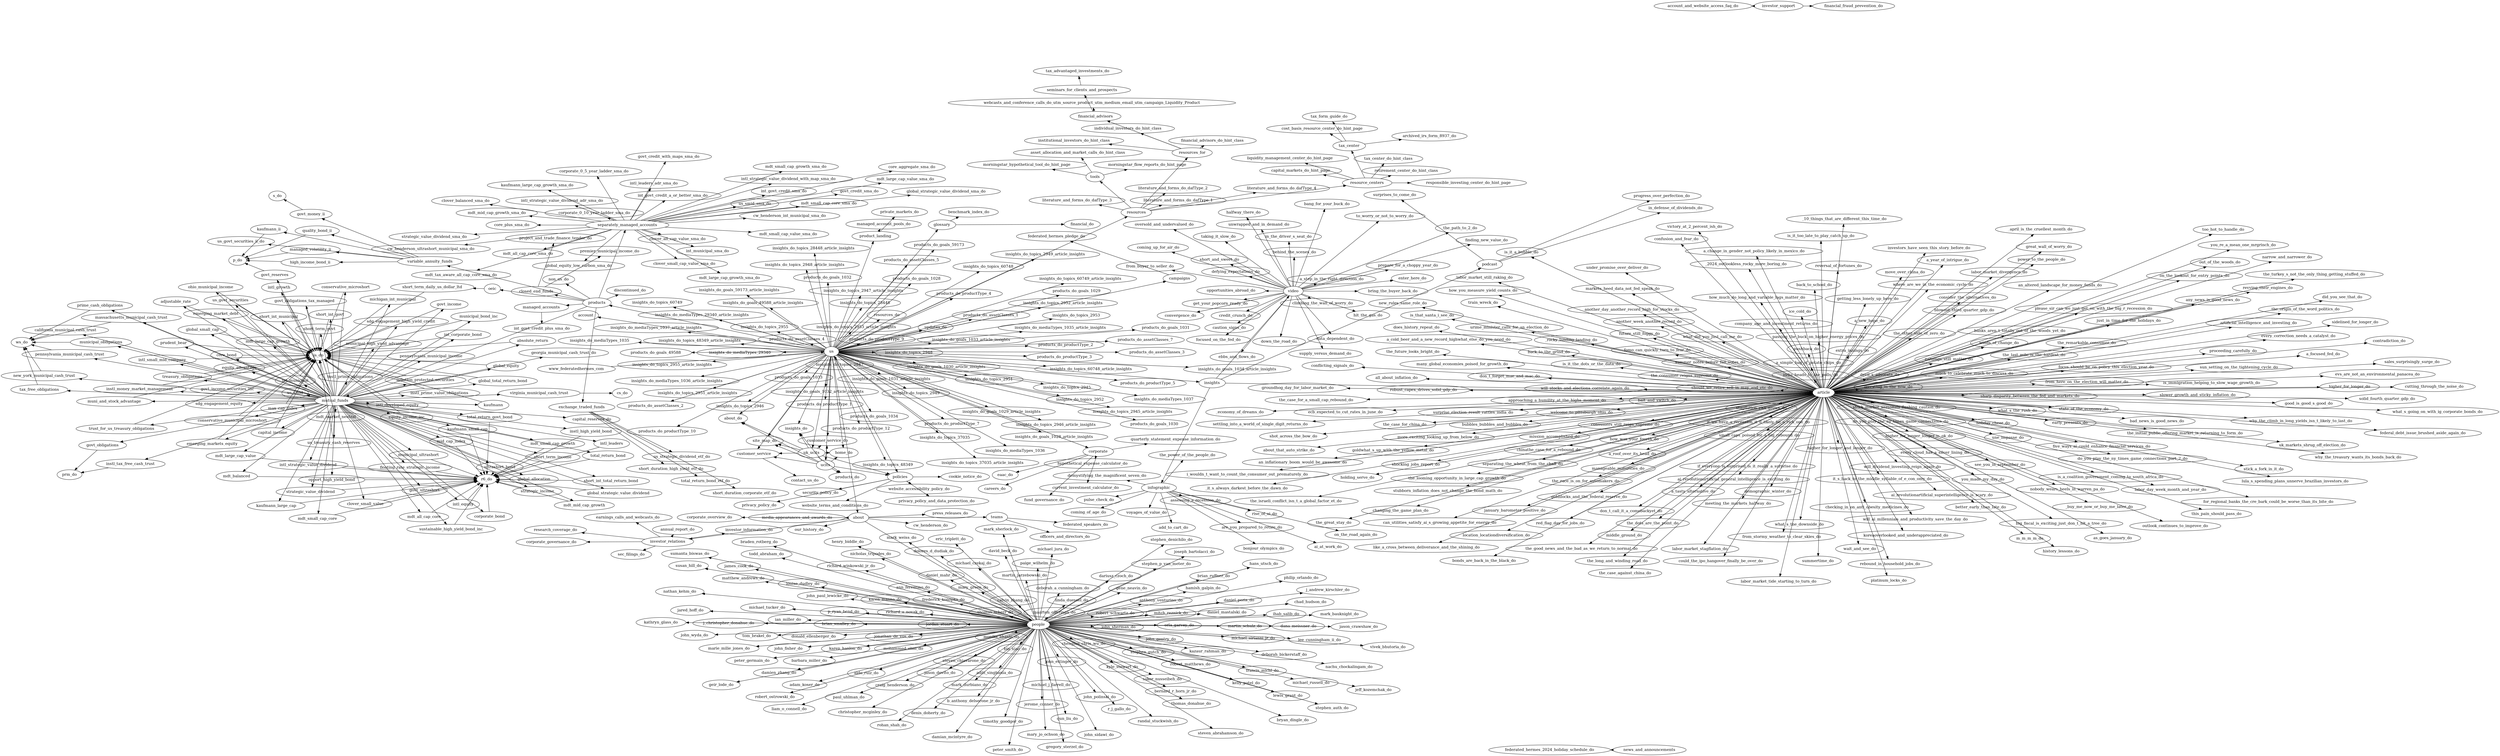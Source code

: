 digraph site {
rankdir=LR;
size=100
layout=sfdp
overlap=prism
#beautify=true
#smoothing=triangle
#quadtree=fast
pack=false
massachusetts_municipal_cash_trust -> ws_do;
sustainable_high_yield_bond_inc -> r6_do;
about -> people;
about -> investor_relations;
about -> cw_henderson_do;
about -> press_releases_do;
about -> teams;
about -> corporate_overview_do;
about -> our_history_do;
about -> media_appearances_and_awards_do;
policies -> website_accessibility_policy_do;
policies -> privacy_policy_and_data_protection_do;
policies -> security_policy_do;
policies -> cookie_notice_do;
policies -> website_terms_and_conditions_do;
policies -> privacy_policy_do;
resource_centers -> liquidity_management_center_do_hint_page;
resource_centers -> tax_center;
resource_centers -> tax_center_do_hint_class;
resource_centers -> capital_markets_do_hint_page;
resource_centers -> responsible_investing_center_do_hint_page;
resource_centers -> retirement_center_do_hint_class;
michigan_int_municipal -> is_do;
products -> mutual_funds;
products -> separately_managed_accounts;
products -> managed_accounts;
products -> exchange_traded_funds;
products -> variable_annuity_funds;
products -> closed_end_funds;
products -> non_us_do;
products -> oeic;
products -> discontinued_do;
campaigns -> federated_hermes_pledge_do;
variable_annuity_funds -> quality_bond_ii;
variable_annuity_funds -> managed_volatility_ii;
variable_annuity_funds -> govt_money_ii;
variable_annuity_funds -> high_income_bond_ii;
variable_annuity_funds -> us_govt_securities_ii_do;
variable_annuity_funds -> kaufmann_ii;
equity_advantage -> is_do;
closed_end_funds -> premier_municipal_income_do;
closed_end_funds -> project_and_trade_finance_tender_do;
short_int_municipal -> is_do;
product_landing -> private_markets_do;
product_landing -> managed_account_pools_do;
us_smid -> is_do;
global_equity -> is_do;
mdt_market_neutral -> is_do;
instl_high_yield_bond -> r6_do;
short_term_govt -> is_do;
mdt_mid_cap_growth -> r6_do;
www_federatedhermes_com -> us;
mdt_large_cap_value -> r6_do;
tax_center -> archived_irs_form_8937_do;
tax_center -> tax_form_guide_do;
tax_center -> cost_basis_resource_center_do_hint_page;
virginia_municipal_cash_trust -> cs_do;
financial_advisors -> seminars_for_clients_and_prospects;
financial_advisors -> webcasts_and_conference_calls_do_utm_source_product_utm_medium_email_utm_campaign_Liquidity_Product;
california_municipal_cash_trust -> ws_do;
sdg_engagement_equity -> is_do;
customer_service -> contact_us_do;
opport_high_yield_bond -> r6_do;
tax_free_obligations -> ws_do;
mdt_small_cap_core -> r6_do;
resources -> resource_centers;
resources -> tools;
resources -> literature_and_forms_do_dafType_1;
resources -> resources_for;
resources -> literature_and_forms_do_dafType_2;
resources -> literature_and_forms_do_dafType_4;
resources -> literature_and_forms_do_dafType_3;
absolute_return -> is_do;
core_bond -> is_do;
people -> p_ryan_bend_do;
people -> mary_jo_ochson_do;
people -> j_christopher_donahue_do;
people -> ian_miller_do;
people -> jonathan_de_vos_do;
people -> rohan_shah_do;
people -> stephen_gutch_do;
people -> ann_ferentino_do;
people -> mohammed_elmi_do;
people -> maarten_offeringa_do;
people -> jerome_conner_do;
people -> louise_dudley_do;
people -> gregory_sterzel_do;
people -> jason_devito_do;
people -> denis_doherty_do;
people -> michael_russell_do;
people -> daniel_mahr_do;
people -> michael_tucker_do;
people -> tom_brakel_do;
people -> deborah_a_cunningham_do;
people -> karen_manna_do;
people -> kathryn_glass_do;
people -> linda_duessel_do;
people -> john_wyda_do;
people -> richard_winkowski_jr_do;
people -> sumanta_biswas_do;
people -> matthew_andrews_do;
people -> susan_hill_do;
people -> hamish_galpin_do;
people -> brian_smalley_do;
people -> braden_rotberg_do;
people -> john_paul_lewicke_do;
people -> geir_lode_do;
people -> liam_o_connell_do;
people -> john_gentry_do;
people -> monika_bhasin_do;
people -> jordan_stuart_do;
people -> barbara_miller_do;
people -> b_anthony_delserone_jr_do;
people -> timothy_goodger_do;
people -> adam_koser_do;
people -> bin_xiao_do;
people -> christopher_mcginley_do;
people -> aldo_ruiz_do;
people -> john_fisher_do;
people -> nicholas_tripodes_do;
people -> nathan_kehm_do;
people -> marie_milie_jones_do;
people -> chad_hudson_do;
people -> mitch_reznick_do;
people -> jason_crawshaw_do;
people -> stephen_denichilo_do;
people -> r_j_gallo_do;
people -> mark_bauknight_do;
people -> michael_jura_do;
people -> deborah_bickerstaff_do;
people -> robert_matthews_do;
people -> dolores_d_dudiak_do;
people -> martin_schulz_do;
people -> joseph_bartolacci_do;
people -> martin_jarzebowski_do;
people -> paige_wilhelm_do;
people -> david_beck_do;
people -> dariusz_czoch_do;
people -> nachu_chockalingam_do;
people -> kyle_stewart_do;
people -> thomas_scherr_do;
people -> hans_utsch_do;
people -> john_polinski_do;
people -> chengjun_chris_wu_do;
people -> aditi_singhania_do;
people -> philip_orlando_do;
people -> mark_sherlock_do;
people -> todd_abraham_do;
people -> anthony_venturino_do;
people -> james_cook_do;
people -> michael_sirianni_jr_do;
people -> j_andrew_kirschler_do;
people -> michael_czekaj_do;
people -> gene_neavin_do;
people -> thomas_donahue_do;
people -> frederick_konopka_do;
people -> steven_abrahamson_do;
people -> daniel_mastalski_do;
people -> lee_cunningham_ii_do;
people -> jeff_kozemchak_do;
people -> qun_liu_do;
people -> kelly_patel_do;
people -> mary_green_do;
people -> calvin_zhang_do;
people -> dana_meissner_do;
people -> brian_ruffner_do;
people -> john_ettinger_do;
people -> craig_henderson_do;
people -> richard_a_novak_do;
people -> damien_zhang_do;
people -> bernard_r_horn_jr_do;
people -> vivek_bhutoria_do;
people -> saker_nusseibeh_do;
people -> michael_j_farrell_do;
people -> lewis_grant_do;
people -> daniel_peris_do;
people -> robert_schwartz_do;
people -> ihab_salib_do;
people -> randal_stuckwish_do;
people -> bryan_dingle_do;
people -> john_sherman_do;
people -> stephen_auth_do;
people -> stephen_p_van_meter_do;
people -> mark_weiss_do;
people -> kazaur_rahman_do;
people -> eric_triplett_do;
people -> peter_germain_do;
people -> karen_hanlon_do;
people -> jared_hoff_do;
people -> henry_biddle_do;
people -> orla_garvey_do;
people -> donald_ellenberger_do;
people -> peter_smith_do;
people -> steven_chiavarone_do;
people -> john_sidawi_do;
people -> francis_michl_do;
people -> damian_mcintyre_do;
people -> paul_uhlman_do;
people -> robert_ostrowski_do;
people -> mark_durbiano_do;
oeic -> short_term_daily_us_dollar_ltd;
exchange_traded_funds -> short_duration_corporate_etf_do;
exchange_traded_funds -> short_duration_high_yield_etf_do;
exchange_traded_funds -> total_return_bond_etf_do;
exchange_traded_funds -> us_strategic_dividend_etf_do;
news_and_announcements -> federated_hermes_2024_holiday_schedule_do;
municipal_ultrashort -> r6_do;
global_allocation -> r6_do;
govt_money_ii -> s_do;
clover_small_value -> r6_do;
global_total_return_bond -> is_do;
mdt_large_cap_growth -> is_do;
resources_for -> individual_investors_do_hint_class;
resources_for -> institutional_investors_do_hint_class;
resources_for -> financial_advisors;
resources_for -> financial_advisors_do_hint_class;
global_small_cap -> is_do;
short_term_income -> r6_do;
govt_income -> is_do;
municipal_high_yield_advantage -> is_do;
municipal_bond_inc -> is_do;
separately_managed_accounts -> intl_strategic_value_dividend_with_map_sma_do;
separately_managed_accounts -> mdt_small_cap_growth_sma_do;
separately_managed_accounts -> core_plus_sma_do;
separately_managed_accounts -> int_govt_credit_a_or_better_sma_do;
separately_managed_accounts -> intl_strategic_value_dividend_adr_sma_do;
separately_managed_accounts -> global_strategic_value_dividend_sma_do;
separately_managed_accounts -> cw_henderson_ultrashort_municipal_sma_do;
separately_managed_accounts -> int_municipal_sma_do;
separately_managed_accounts -> clover_small_cap_value_sma_do;
separately_managed_accounts -> govt_credit_sma_do;
separately_managed_accounts -> mdt_small_cap_value_sma_do;
separately_managed_accounts -> mdt_large_cap_growth_sma_do;
separately_managed_accounts -> mdt_small_cap_core_sma_do;
separately_managed_accounts -> cw_henderson_int_municipal_sma_do;
separately_managed_accounts -> us_smid_sma_do;
separately_managed_accounts -> mdt_all_cap_core_sma_do;
separately_managed_accounts -> clover_all_cap_value_sma_do;
separately_managed_accounts -> govt_credit_with_maps_sma_do;
separately_managed_accounts -> kaufmann_large_cap_growth_sma_do;
separately_managed_accounts -> corporate_0_5_year_ladder_sma_do;
separately_managed_accounts -> mdt_large_cap_value_sma_do;
separately_managed_accounts -> global_equity_low_carbon_sma_do;
separately_managed_accounts -> core_aggregate_sma_do;
separately_managed_accounts -> corporate_0_10_year_ladder_sma_do;
separately_managed_accounts -> mdt_tax_aware_all_cap_core_sma_do;
separately_managed_accounts -> strategic_value_dividend_sma_do;
separately_managed_accounts -> int_govt_credit_sma_do;
separately_managed_accounts -> mdt_mid_cap_growth_sma_do;
separately_managed_accounts -> intl_leaders_adr_sma_do;
separately_managed_accounts -> clover_balanced_sma_do;
ohio_municipal_income -> is_do;
mutual_funds -> int_municipal;
mutual_funds -> mdt_large_cap_growth;
mutual_funds -> intl_strategic_value_dividend;
mutual_funds -> govt_obligations;
mutual_funds -> kaufmann_small_cap;
mutual_funds -> ultrashort_bond;
mutual_funds -> short_term_govt;
mutual_funds -> adjustable_rate;
mutual_funds -> mdt_market_neutral;
mutual_funds -> govt_income;
mutual_funds -> equity_advantage;
mutual_funds -> tax_free_obligations;
mutual_funds -> short_int_total_return_bond;
mutual_funds -> new_york_municipal_cash_trust;
mutual_funds -> virginia_municipal_cash_trust;
mutual_funds -> california_municipal_cash_trust;
mutual_funds -> max_cap_index;
mutual_funds -> prudent_bear;
mutual_funds -> govt_ultrashort;
mutual_funds -> total_return_govt_bond;
mutual_funds -> treasury_obligations;
mutual_funds -> prime_cash_obligations;
mutual_funds -> global_strategic_value_dividend;
mutual_funds -> massachusetts_municipal_cash_trust;
mutual_funds -> municipal_ultrashort;
mutual_funds -> sdg_engagement_equity;
mutual_funds -> capital_reserves_do;
mutual_funds -> emerging_market_debt;
mutual_funds -> total_return_bond;
mutual_funds -> conservative_microshort;
mutual_funds -> short_term_income;
mutual_funds -> mdt_small_cap_growth;
mutual_funds -> intl_developed_equity;
mutual_funds -> global_equity;
mutual_funds -> pennsylvania_municipal_cash_trust;
mutual_funds -> intl_small_mid_company;
mutual_funds -> instl_prime_obligations;
mutual_funds -> us_smid;
mutual_funds -> emerging_markets_equity;
mutual_funds -> global_allocation;
mutual_funds -> mdt_small_cap_core;
mutual_funds -> clover_small_value;
mutual_funds -> short_int_govt;
mutual_funds -> ohio_municipal_income;
mutual_funds -> short_int_municipal;
mutual_funds -> corporate_bond;
mutual_funds -> capital_income;
mutual_funds -> floating_rate_strategic_income;
mutual_funds -> int_corporate_bond;
mutual_funds -> trust_for_us_treasury_obligations;
mutual_funds -> core_bond;
mutual_funds -> mdt_mid_cap_growth;
mutual_funds -> pennsylvania_municipal_income;
mutual_funds -> sdg_engagement_high_yield_credit;
mutual_funds -> opport_high_yield_bond;
mutual_funds -> inflation_protected_securities;
mutual_funds -> global_total_return_bond;
mutual_funds -> govt_obligations_tax_managed;
mutual_funds -> muni_and_stock_advantage;
mutual_funds -> conservative_municipal_microshort;
mutual_funds -> strategic_income;
mutual_funds -> equity_income_inc;
mutual_funds -> kaufmann_large_cap;
mutual_funds -> mdt_large_cap_value;
mutual_funds -> intl_leaders;
mutual_funds -> govt_reserves;
mutual_funds -> mdt_balanced;
mutual_funds -> instl_prime_value_obligations;
mutual_funds -> strategic_value_dividend;
mutual_funds -> mdt_all_cap_core;
mutual_funds -> intl_growth;
mutual_funds -> municipal_obligations;
mutual_funds -> instl_tax_free_cash_trust;
mutual_funds -> municipal_bond_inc;
mutual_funds -> kaufmann;
mutual_funds -> instl_money_market_management;
mutual_funds -> mid_cap_index;
mutual_funds -> michigan_int_municipal;
mutual_funds -> global_small_cap;
mutual_funds -> us_govt_securities;
mutual_funds -> intl_equity;
mutual_funds -> absolute_return;
mutual_funds -> municipal_high_yield_advantage;
mutual_funds -> instl_high_yield_bond;
mutual_funds -> sustainable_high_yield_bond_inc;
mutual_funds -> us_treasury_cash_reserves;
mutual_funds -> georgia_municipal_cash_trust_do;
mutual_funds -> govt_income_securities_inc;
equity_income_inc -> is_do;
managed_volatility_ii -> p_do;
emerging_market_debt -> is_do;
instl_prime_value_obligations -> is_do;
kaufmann_ii -> p_do;
max_cap_index -> is_do;
instl_tax_free_cash_trust -> prm_do;
video -> from_buyer_to_seller_do;
video -> taking_it_slow_do;
video -> coming_up_for_air_do;
video -> climbing_the_wall_of_worry_do;
video -> credit_crunch_do;
video -> behind_the_scenes_do;
video -> prepare_for_a_choppy_year_do;
video -> data_dependent_do;
video -> supply_versus_demand_do;
video -> down_the_road_do;
video -> focused_on_the_fed_do;
video -> ebbs_and_flows_do;
video -> enter_here_do;
video -> in_the_driver_s_seat_do;
video -> the_path_to_2_do;
video -> hit_the_gas_do;
video -> to_worry_or_not_to_worry_do;
video -> finding_new_value_do;
video -> a_step_in_the_right_direction_do;
video -> unwrapped_and_in_demand_do;
video -> get_your_popcorn_ready_do;
video -> bring_the_buyer_back_do;
video -> opportunities_abroad_do;
video -> caution_signs_do;
video -> halfway_there_do;
video -> defying_expectations_do;
video -> bang_for_your_buck_do;
video -> short_and_sweet_do;
video -> oversold_and_undervalued_do;
video -> convergence_do;
corporate_bond -> r6_do;
municipal_obligations -> ws_do;
treasury_obligations -> is_do;
mdt_balanced -> r6_do;
short_int_total_return_bond -> r6_do;
short_int_govt -> is_do;
intl_equity -> r6_do;
int_municipal -> is_do;
instl_money_market_management -> is_do;
total_return_govt_bond -> r6_do;
us_treasury_cash_reserves -> is_do;
podcast -> surprises_to_come_do;
podcast -> progress_over_perfection_do;
podcast -> in_defense_of_dividends_do;
tools -> morningstar_flow_reports_do_hint_page;
tools -> asset_allocation_and_market_calls_do_hint_class;
tools -> morningstar_hypothetical_tool_do_hint_page;
infographic -> coming_of_age_do;
infographic -> the_power_of_the_people_do;
infographic -> bonjour_olympics_do;
infographic -> pulse_check_do;
infographic -> add_to_cart_do;
infographic -> voyages_of_value_do;
infographic -> on_the_road_again_do;
infographic -> demystifying_the_magnificent_seven_do;
infographic -> are_you_prepared_to_retire_do;
infographic -> rise_of_ai_do;
infographic -> assessing_a_recession_do;
infographic -> ai_at_work_do;
instl_prime_obligations -> is_do;
intl_leaders -> r6_do;
us -> account;
us -> insights;
us -> products;
us -> about;
us -> resources;
us -> insights_do_mediaTypes_1036_article_insights;
us -> insights_do_mediaTypes_29340;
us -> uk_ucits;
us -> products_do_assetClasses_2;
us -> policies;
us -> insights_do_mediaTypes_29340_article_insights;
us -> insights_do_goals_49588_article_insights;
us -> product_landing;
us -> products_do_productType_9;
us -> insights_do_topics_37035;
us -> insights_do_topics_2955;
us -> corporate;
us -> insights_do_topics_2949;
us -> products_do_assetClasses_4;
us -> insights_do_topics_2953_article_insights;
us -> products_do_goals_1030;
us -> insights_do_topics_28448;
us -> insights_do_goals_1031_article_insights;
us -> products_do_productType_4;
us -> ucits;
us -> insights_do_topics_2947_article_insights;
us -> products_do_goals_1032;
us -> insights_do_topics_2952_article_insights;
us -> insights_do_topics_60748_article_insights;
us -> products_do_goals_1029;
us -> products_do_assetClasses_5;
us -> products_do_assetClasses_7;
us -> site_map_do;
us -> home_do;
us -> campaigns;
us -> insights_do_goals_1030_article_insights;
us -> products_do_goals_1028;
us -> insights_do_topics_2949_article_insights;
us -> insights_do_mediaTypes_1035_article_insights;
us -> products_do_goals_1031;
us -> products_do_assetClasses_3;
us -> products_do_productType_1;
us -> insights_do_topics_48349_article_insights;
us -> insights_do_mediaTypes_1037_article_insights;
us -> insights_do_topics_2946;
us -> about_do;
us -> insights_do_goals_1033_article_insights;
us -> insights_do_goals_59173_article_insights;
us -> insights_do_topics_28448_article_insights;
us -> insights_do_mediaTypes_1035;
us -> customer_service;
us -> products_do_goals_59173;
us -> insights_do_topics_60748;
us -> insights_do_topics_2945;
us -> products_do_productType_10;
us -> insights_do_topics_48349;
us -> insights_do_mediaTypes_1037;
us -> insights_do_topics_2947;
us -> insights_do_goals_1032_article_insights;
us -> products_do_productType_12;
us -> insights_do_topics_2951;
us -> products_do_goals_49588;
us -> insights_do_topics_60749;
us -> insights_do_topics_2948_article_insights;
us -> updates_do;
us -> products_do_goals_1033;
us -> resources_do;
us -> insights_do_topics_2955_article_insights;
us -> insights_do_topics_37035_article_insights;
us -> insights_do_topics_2948;
us -> insights_do_topics_2946_article_insights;
us -> products_do_productType_3;
us -> products_do_productType_5;
us -> products_do_assetClasses_1;
us -> insights_do_topics_60749_article_insights;
us -> insights_do_topics_2953;
us -> insights_do_topics_2951_article_insights;
us -> insights_do_goals_1034_article_insights;
us -> insights_do;
us -> customer_service_do;
us -> products_do_productType_7;
us -> glossary;
us -> products_do_goals_1034;
us -> products_do_productType_2;
us -> insights_do_goals_1029_article_insights;
us -> insights_do_goals_1028_article_insights;
us -> insights_do_mediaTypes_1036;
us -> insights_do_topics_2945_article_insights;
us -> insights_do_topics_2952;
article -> the_other_side_of_zero_do;
article -> banks_aren_t_totally_out_of_the_woods_yet_do;
article -> solid_fourth_quarter_gdp_do;
article -> will_dividend_investing_reign_again_do;
article -> the_consumer_reigns_supreme_do;
article -> demographic_winter_do;
article -> is_it_the_dots_or_the_data_do;
article -> do_you_play_the_ny_times_game_connections_do;
article -> sidelined_for_longer_do;
article -> from_stormy_weather_to_clear_skies_do;
article -> a_simple_bag_of_potato_chips_do;
article -> nobody_wears_heels_in_warren_pa_do;
article -> stick_a_fork_in_it_do;
article -> early_presents_do;
article -> why_the_treasury_wants_its_bonds_back_do;
article -> rebound_in_household_jobs_do;
article -> don_t_call_it_a_comebackyet_do;
article -> _it_s_always_darkest_before_the_dawn_do;
article -> five_ways_ai_could_enhance_financial_services_do;
article -> _buy_me_now_or_buy_me_later_do;
article -> just_in_time_for_the_holidays_do;
article -> stagflation_risk_grows_do;
article -> meeting_the_markets_halfway_do;
article -> how_you_measure_yield_counts_do;
article -> history_lessons_do;
article -> the_long_and_winding_road_do;
article -> will_ai_millennials_and_productivity_save_the_day_do;
article -> ai_revolutionartificial_general_intelligence_is_exciting_do;
article -> checking_in_on_anti_obesity_medicines_do;
article -> better_early_than_late_do;
article -> outlook_continues_to_improve_do;
article -> lula_s_spending_plans_unnerve_brazilian_investors_do;
article -> an_inflationary_boom_would_be_awesome_do;
article -> more_exciting_looking_up_from_below_do;
article -> back_to_the_grind_do;
article -> another_week_another_record_do;
article -> please_sir_can_we_just_get_on_with_the_big_r_recession_do;
article -> the_turkey_s_not_the_only_thing_getting_stuffed_do;
article -> getting_less_lonely_up_here_do;
article -> india_heads_to_the_polls_do;
article -> consider_the_alternatives_do;
article -> too_hot_to_handle_do;
article -> _2024_outlookless_rocky_more_boring_do;
article -> reversal_of_fortunes_do;
article -> don_t_forget_mae_and_mac_do;
article -> investors_have_seen_this_story_before_do;
article -> under_promise_over_deliver_do;
article -> confusion_and_fear_do;
article -> the_dots_are_the_point_do;
article -> a_roof_over_its_head_do;
article -> as_goes_january_do;
article -> labor_market_tide_starting_to_turn_do;
article -> middle_ground_do;
article -> labor_market_stagflation_do;
article -> stock_market_seasonals_flashing_caution_do;
article -> how_was_your_fourth_do;
article -> from_here_on_the_election_will_matter_do;
article -> holding_serve_do;
article -> ai_revolutionartificial_superintelligence_is_scary_do;
article -> platinum_locks_do;
article -> could_the_ipo_hangover_finally_be_over_do;
article -> what_s_the_downside_do;
article -> the_good_news_and_the_bad_as_we_return_to_normal_do;
article -> the_looming_opportunity_in_large_cap_growth_do;
article -> koreaoverlooked_and_underappreciated_do;
article -> bad_news_is_good_news_do;
article -> manageable_maturities_do;
article -> red_flag_day_for_jobs_do;
article -> labor_day_week_month_and_year_do;
article -> federal_debt_issue_brushed_aside_again_do;
article -> extra_innings_do;
article -> is_a_coalition_government_coming_to_south_africa_do;
article -> the_initial_public_offering_market_is_returning_to_form_do;
article -> the_remarkable_consumer_do;
article -> big_fiscal_is_exciting_just_don_t_hit_a_tree_do;
article -> bait_and_switch_do;
article -> can_utilities_satisfy_ai_s_growing_appetite_for_energy_do;
article -> labor_market_still_raking_do;
article -> stubborn_inflation_does_not_change_the_bond_math_do;
article -> shot_across_the_bow_do;
article -> goldilocks_and_the_federal_reserve_do;
article -> summer_notes_before_fall_votes_do;
article -> i_wouldn_t_want_to_count_the_consumer_out_prematurely_do;
article -> wait_and_see_do;
article -> changing_the_game_plan_do;
article -> the_case_for_china_do;
article -> many_global_economies_poised_for_growth_do;
article -> bubbles_bubbles_and_bubbles_do;
article -> chinathe_case_for_a_rebound_do;
article -> a_tasty_alternative_do;
article -> conflicting_signals_do;
article -> summertime_do;
article -> approaching_a_humility_at_the_highs_moment_do;
article -> the_case_against_china_do;
article -> like_a_cross_between_deliverance_and_the_shining_do;
article -> bonds_are_back_in_the_black_do;
article -> new_rules_same_role_do;
article -> investing_in_the_now_do;
article -> the_future_looks_bright_do;
article -> groundhog_day_for_labor_market_do;
article -> any_news_is_good_news_do;
article -> fomo_can_quickly_turn_to_fear_do;
article -> how_much_do_long_and_variable_lags_matter_do;
article -> will_stocks_and_elections_correlate_again_do;
article -> is_it_a_bubble_do;
article -> _welcome_to_pittsburgh_ohio_do;
article -> sun_setting_on_the_tightening_cycle_do;
article -> _april_is_the_cruellest_month_do;
article -> higher_for_longer_longer_is_ok_do;
article -> the_last_mile_is_the_hardest_do;
article -> move_over_china_do;
article -> company_age_and_investment_returns_do;
article -> what_did_you_just_call_me_do;
article -> slower_growth_and_sticky_inflation_do;
article -> a_new_hope_do;
article -> higher_for_longer_and_longer_do;
article -> what_s_going_on_with_ig_corporate_bonds_do;
article -> it_s_back_to_the_middle_syllable_of_e_con_omy_do;
article -> a_focused_fed_do;
article -> good_is_good_s_good_do;
article -> you_made_my_day_do;
article -> do_you_play_the_ny_times_game_connections_part_2_do;
article -> une_impasse_do;
article -> sales_surprisingly_surge_do;
article -> every_cloud_has_a_silver_lining_do;
article -> why_the_climb_in_long_yields_isn_t_likely_to_last_do;
article -> revving_their_engines_do;
article -> the_race_is_on_for_automakers_do;
article -> state_of_the_economy_do;
article -> for_regional_banks_the_cre_bark_could_be_worse_than_its_bite_do;
article -> winds_of_change_do;
article -> if_everyone_is_surprised_is_it_really_a_surprise_do;
article -> a_year_of_intrigue_do;
article -> blowout_third_quarter_gdp_do;
article -> an_altered_landscape_for_money_funds_do;
article -> is_immigration_helping_to_slow_wage_growth_do;
article -> out_of_the_woods_do;
article -> evs_are_not_an_environmental_panacea_do;
article -> earnings_still_matter_do;
article -> narrow_and_narrower_do;
article -> proceeding_carefully_do;
article -> what_s_the_rush_do;
article -> mission_accomplished_do;
article -> this_pain_should_pass_do;
article -> _economy_of_dreams_do;
article -> goldwhat_s_up_with_the_yellow_metal_do;
article -> shocking_jobs_report_do;
article -> surprise_election_result_rattles_india_do;
article -> the_great_stay_do;
article -> is_that_santa_i_see_do;
article -> about_that_auto_strike_do;
article -> separating_the_wheat_from_the_chaff_do;
article -> robust_capex_drives_solid_gdp_do;
article -> _rocky_landing_landing_do;
article -> sharp_disparity_between_the_fed_and_markets_do;
article -> labor_market_divergence_do;
article -> consumers_still_reign_supreme_do;
article -> a_change_in_gender_not_policy_likely_in_mexico_do;
article -> does_history_repeat_do;
article -> urime_minister_calls_for_an_election_do;
article -> great_wall_of_worry_do;
article -> is_it_too_late_to_play_catch_up_do;
article -> devil_s_advocate_do;
article -> passing_the_buck_on_higher_energy_prices_do;
article -> if_we_have_a_recession_it_ll_likely_be_a_rich_one_do;
article -> much_to_celebrate_much_to_discuss_do;
article -> markets_heed_data_not_fed_speak_do;
article -> the_case_for_a_small_cap_rebound_do;
article -> artificial_intelligence_and_investing_do;
article -> ice_cold_do;
article -> did_you_see_that_do;
article -> you_re_a_mean_one_mrgrinch_do;
article -> future_still_foggy_do;
article -> another_day_another_record_high_for_stocks_do;
article -> back_to_school_do;
article -> train_wreck_do;
article -> contradiction_do;
article -> on_the_lookout_for_entry_points_do;
article -> focus_should_be_on_policy_this_election_year_do;
article -> every_correction_needs_a_catalyst_do;
article -> holiday_cheer_do;
article -> a_cold_beer_and_a_new_record_highwhat_else_do_you_need_do;
article -> _10_things_that_are_different_this_time_do;
article -> where_are_we_in_the_economic_cycle_do;
article -> the_origin_of_the_word_politics_do;
article -> cutting_through_the_noise_do;
article -> uk_markets_shrug_off_election_do;
article -> higher_for_longer_do;
article -> victory_at_2_percent_ish_do;
article -> see_you_in_september_do;
article -> pushback_do;
article -> power_to_the_people_do;
article -> the_israeli_conflict_isn_t_a_global_factor_et_do;
article -> january_barometer_positive_do;
article -> small_caps_poised_for_a_big_rebound_do;
article -> m_m_m_m_do;
article -> should_we_retire_sell_in_may_and_etc_do;
article -> location_locationdiversification_do;
article -> ecb_expected_to_cut_rates_in_june_do;
article -> all_about_inflation_do;
article -> settling_into_a_world_of_single_digit_returns_do;
kaufmann_small_cap -> r6_do;
govt_ultrashort -> r6_do;
strategic_value_dividend -> r6_do;
uk_ucits -> about_do;
uk_ucits -> products_do;
uk_ucits -> customer_service_do;
uk_ucits -> insights_do;
uk_ucits -> home_do;
uk_ucits -> site_map_do;
uk_ucits -> policies;
uk_ucits -> customer_service;
quality_bond_ii -> p_do;
trust_for_us_treasury_obligations -> is_do;
intl_strategic_value_dividend -> r6_do;
sdg_engagement_high_yield_credit -> is_do;
ucits -> policies;
ucits -> products_do;
ucits -> about_do;
ucits -> customer_service;
ucits -> site_map_do;
ucits -> insights_do;
ucits -> customer_service_do;
ucits -> home_do;
capital_income -> is_do;
conservative_municipal_microshort -> is_do;
muni_and_stock_advantage -> is_do;
intl_developed_equity -> is_do;
strategic_income -> r6_do;
high_income_bond_ii -> p_do;
us_govt_securities -> is_do;
inflation_protected_securities -> is_do;
investor_support -> financial_fraud_prevention_do;
investor_support -> account_and_website_access_faq_do;
seminars_for_clients_and_prospects -> tax_advantaged_investments_do;
corporate -> hypothetical_expense_calculator_do;
corporate -> fund_governance_do;
corporate -> careers_do;
corporate -> eaac_do;
corporate -> current_investment_calculator_do;
corporate -> quarterly_statement_expense_information_do;
int_corporate_bond -> is_do;
floating_rate_strategic_income -> r6_do;
kaufmann_large_cap -> r6_do;
prime_cash_obligations -> ws_do;
govt_obligations -> prm_do;
govt_obligations_tax_managed -> is_do;
short_term_daily_us_dollar_ltd -> is_do;
pennsylvania_municipal_income -> is_do;
govt_income_securities_inc -> is_do;
investor_relations -> annual_report_do;
investor_relations -> corporate_governance_do;
investor_relations -> research_coverage_do;
investor_relations -> sec_filings_do;
investor_relations -> earnings_calls_and_webcasts_do;
investor_relations -> investor_information_do;
managed_accounts -> int_govt_credit_plus_sma_do;
prudent_bear -> is_do;
govt_reserves -> p_do;
teams -> federated_speakers_do;
teams -> officers_and_directors_do;
intl_growth -> is_do;
emerging_markets_equity -> is_do;
mdt_all_cap_core -> r6_do;
kaufmann -> is_do;
adjustable_rate -> is_do;
pennsylvania_municipal_cash_trust -> ws_do;
new_york_municipal_cash_trust -> ws_do;
mdt_small_cap_growth -> r6_do;
glossary -> benchmark_index_do;
glossary -> financial_do;
insights -> article;
insights -> video;
insights -> infographic;
insights -> podcast;
ultrashort_bond -> r6_do;
total_return_bond -> r6_do;
mid_cap_index -> r6_do;
conservative_microshort -> is_do;
global_strategic_value_dividend -> r6_do;
intl_small_mid_company -> is_do;
}
